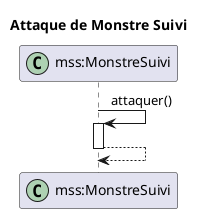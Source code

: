 @startuml 
title Attaque de Monstre Suivi
participant "mss:MonstreSuivi" as mss << (C,#ADD1B2) >>


mss -> mss : attaquer()
activate mss
mss --> mss
deactivate mss


@enduml